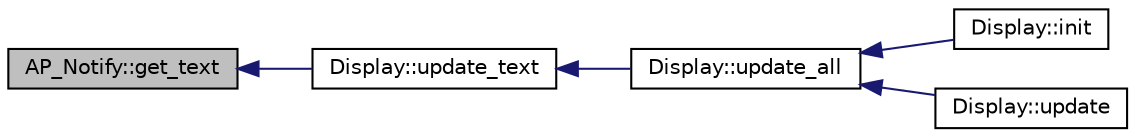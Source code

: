 digraph "AP_Notify::get_text"
{
 // INTERACTIVE_SVG=YES
  edge [fontname="Helvetica",fontsize="10",labelfontname="Helvetica",labelfontsize="10"];
  node [fontname="Helvetica",fontsize="10",shape=record];
  rankdir="LR";
  Node1 [label="AP_Notify::get_text",height=0.2,width=0.4,color="black", fillcolor="grey75", style="filled", fontcolor="black"];
  Node1 -> Node2 [dir="back",color="midnightblue",fontsize="10",style="solid",fontname="Helvetica"];
  Node2 [label="Display::update_text",height=0.2,width=0.4,color="black", fillcolor="white", style="filled",URL="$classDisplay.html#a53365ab4746da418f7cc4821c5e20cae"];
  Node2 -> Node3 [dir="back",color="midnightblue",fontsize="10",style="solid",fontname="Helvetica"];
  Node3 [label="Display::update_all",height=0.2,width=0.4,color="black", fillcolor="white", style="filled",URL="$classDisplay.html#ac7c05517e56f226edea08769a5607bcc"];
  Node3 -> Node4 [dir="back",color="midnightblue",fontsize="10",style="solid",fontname="Helvetica"];
  Node4 [label="Display::init",height=0.2,width=0.4,color="black", fillcolor="white", style="filled",URL="$classDisplay.html#a4626c1cb9f3ee5f4f9cb226de1115c2c"];
  Node3 -> Node5 [dir="back",color="midnightblue",fontsize="10",style="solid",fontname="Helvetica"];
  Node5 [label="Display::update",height=0.2,width=0.4,color="black", fillcolor="white", style="filled",URL="$classDisplay.html#ad2740b779d61e461c4dcaaf34f1fcd8f"];
}
